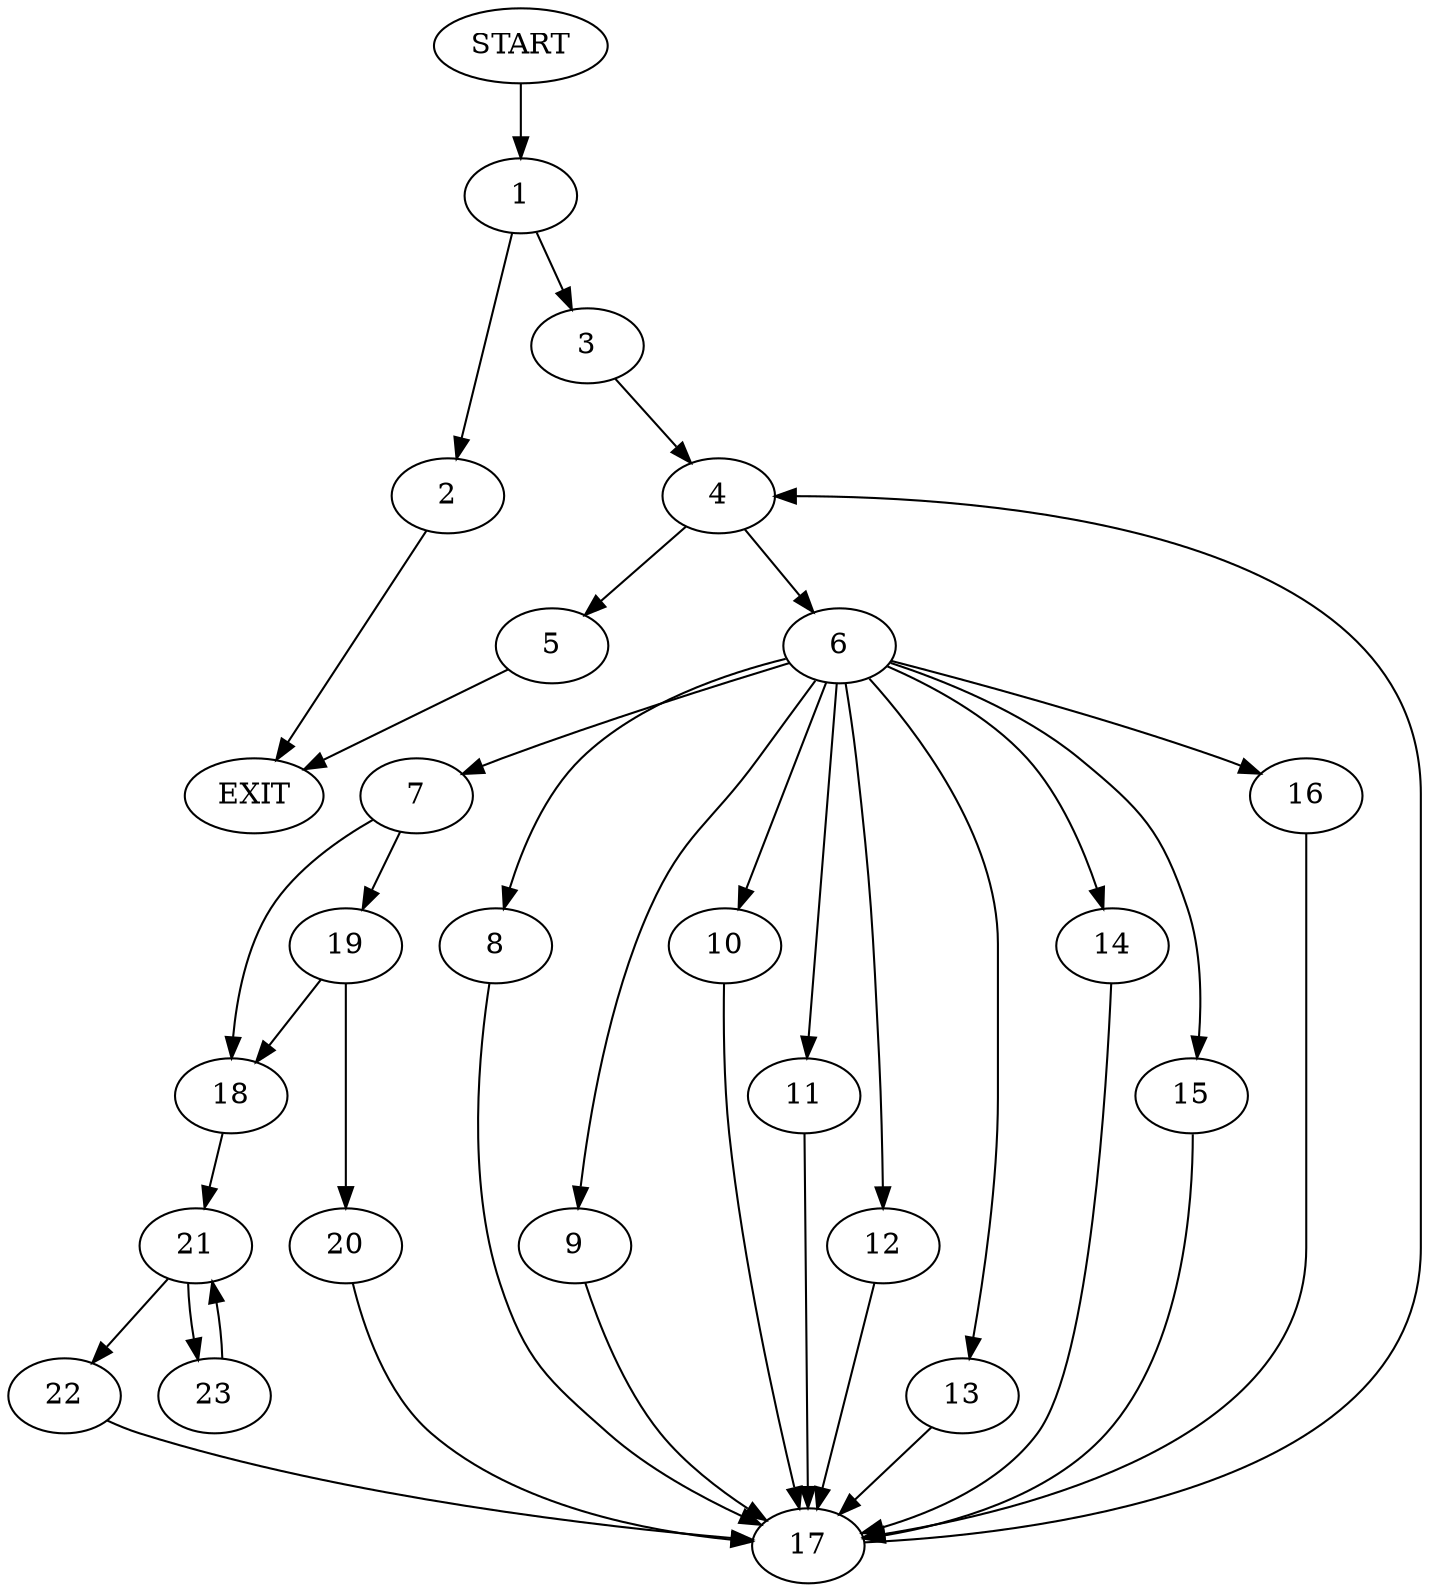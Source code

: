 digraph {
0 [label="START"]
24 [label="EXIT"]
0 -> 1
1 -> 2
1 -> 3
3 -> 4
2 -> 24
4 -> 5
4 -> 6
5 -> 24
6 -> 7
6 -> 8
6 -> 9
6 -> 10
6 -> 11
6 -> 12
6 -> 13
6 -> 14
6 -> 15
6 -> 16
15 -> 17
11 -> 17
7 -> 18
7 -> 19
10 -> 17
14 -> 17
8 -> 17
12 -> 17
9 -> 17
13 -> 17
16 -> 17
17 -> 4
19 -> 20
19 -> 18
18 -> 21
20 -> 17
21 -> 22
21 -> 23
23 -> 21
22 -> 17
}
